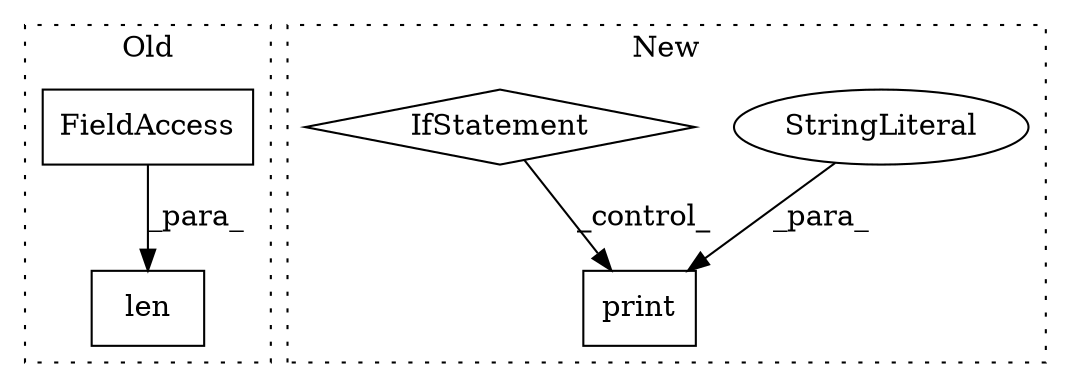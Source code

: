 digraph G {
subgraph cluster0 {
1 [label="len" a="32" s="1352,1363" l="4,1" shape="box"];
3 [label="FieldAccess" a="22" s="1356" l="7" shape="box"];
label = "Old";
style="dotted";
}
subgraph cluster1 {
2 [label="print" a="32" s="2361,2391" l="6,1" shape="box"];
4 [label="StringLiteral" a="45" s="2367" l="24" shape="ellipse"];
5 [label="IfStatement" a="25" s="2278,2351" l="4,2" shape="diamond"];
label = "New";
style="dotted";
}
3 -> 1 [label="_para_"];
4 -> 2 [label="_para_"];
5 -> 2 [label="_control_"];
}